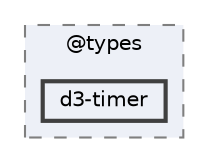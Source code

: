 digraph "C:/Users/arisc/OneDrive/Documents/GitHub/FINAL/EcoEats-Project/node_modules/@types/d3-timer"
{
 // LATEX_PDF_SIZE
  bgcolor="transparent";
  edge [fontname=Helvetica,fontsize=10,labelfontname=Helvetica,labelfontsize=10];
  node [fontname=Helvetica,fontsize=10,shape=box,height=0.2,width=0.4];
  compound=true
  subgraph clusterdir_fcfbd2bcc1e777bae19fd8075af818f1 {
    graph [ bgcolor="#edf0f7", pencolor="grey50", label="@types", fontname=Helvetica,fontsize=10 style="filled,dashed", URL="dir_fcfbd2bcc1e777bae19fd8075af818f1.html",tooltip=""]
  dir_1281bb18e5640e6e3cfcfb22c0a86cc6 [label="d3-timer", fillcolor="#edf0f7", color="grey25", style="filled,bold", URL="dir_1281bb18e5640e6e3cfcfb22c0a86cc6.html",tooltip=""];
  }
}
